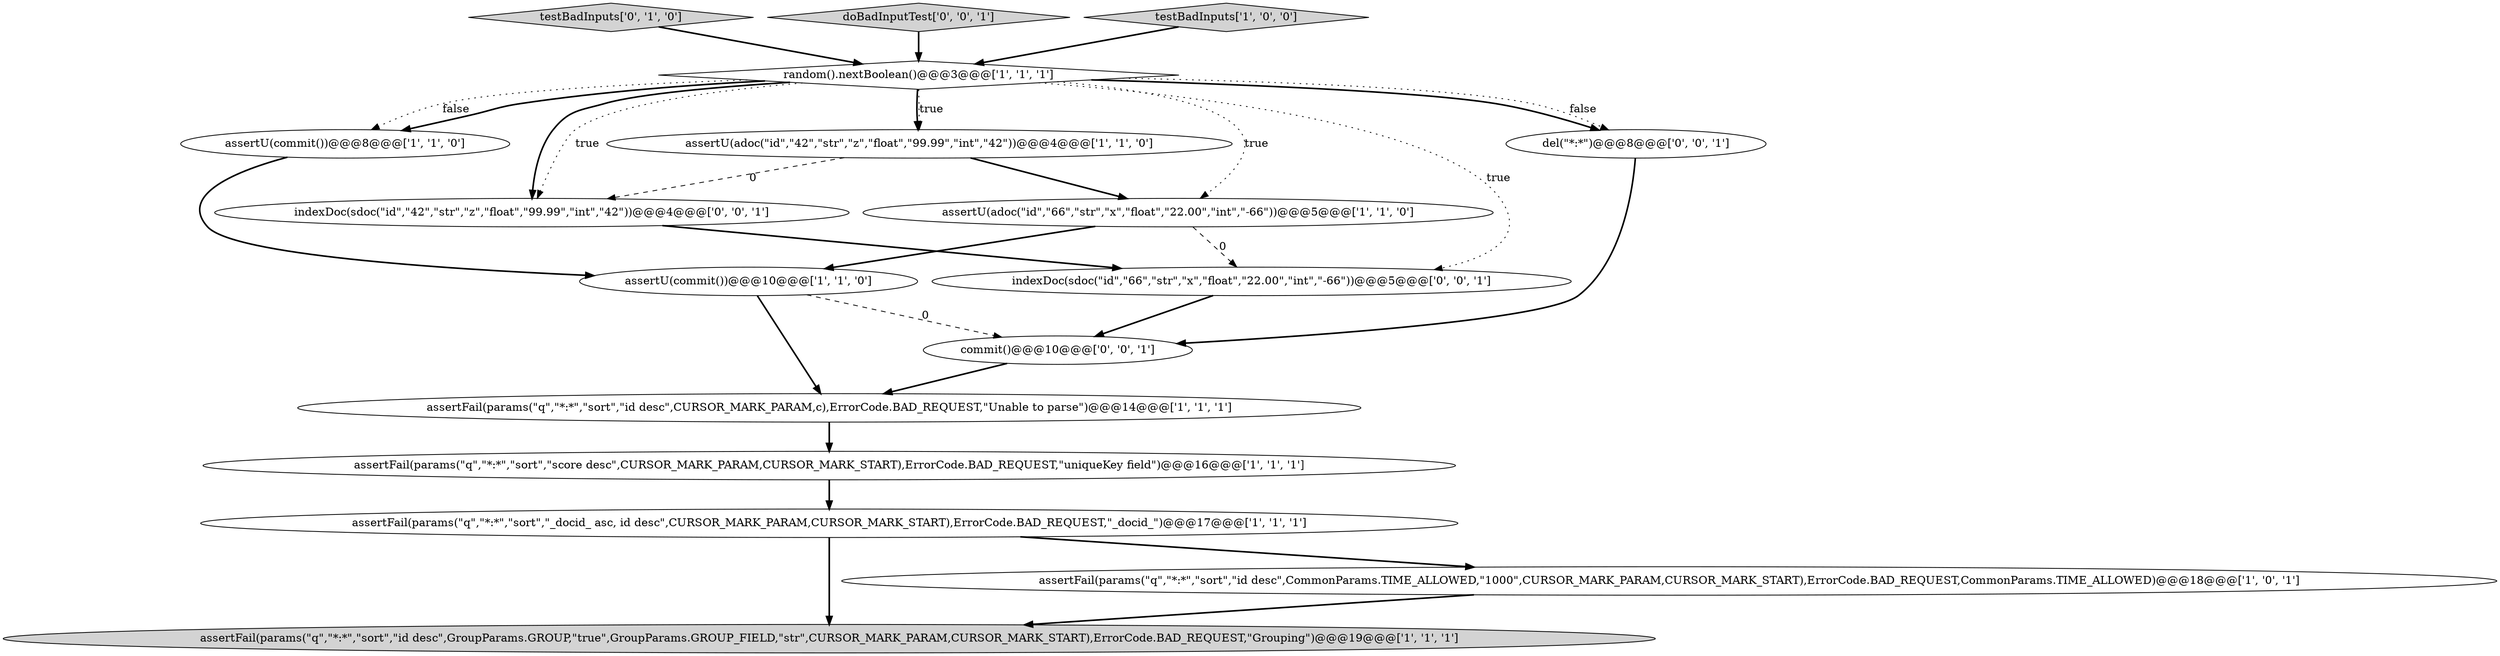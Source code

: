digraph {
0 [style = filled, label = "random().nextBoolean()@@@3@@@['1', '1', '1']", fillcolor = white, shape = diamond image = "AAA0AAABBB1BBB"];
9 [style = filled, label = "assertFail(params(\"q\",\"*:*\",\"sort\",\"id desc\",GroupParams.GROUP,\"true\",GroupParams.GROUP_FIELD,\"str\",CURSOR_MARK_PARAM,CURSOR_MARK_START),ErrorCode.BAD_REQUEST,\"Grouping\")@@@19@@@['1', '1', '1']", fillcolor = lightgray, shape = ellipse image = "AAA0AAABBB1BBB"];
3 [style = filled, label = "assertFail(params(\"q\",\"*:*\",\"sort\",\"score desc\",CURSOR_MARK_PARAM,CURSOR_MARK_START),ErrorCode.BAD_REQUEST,\"uniqueKey field\")@@@16@@@['1', '1', '1']", fillcolor = white, shape = ellipse image = "AAA0AAABBB1BBB"];
2 [style = filled, label = "assertFail(params(\"q\",\"*:*\",\"sort\",\"id desc\",CURSOR_MARK_PARAM,c),ErrorCode.BAD_REQUEST,\"Unable to parse\")@@@14@@@['1', '1', '1']", fillcolor = white, shape = ellipse image = "AAA0AAABBB1BBB"];
11 [style = filled, label = "testBadInputs['0', '1', '0']", fillcolor = lightgray, shape = diamond image = "AAA0AAABBB2BBB"];
16 [style = filled, label = "doBadInputTest['0', '0', '1']", fillcolor = lightgray, shape = diamond image = "AAA0AAABBB3BBB"];
4 [style = filled, label = "assertU(adoc(\"id\",\"42\",\"str\",\"z\",\"float\",\"99.99\",\"int\",\"42\"))@@@4@@@['1', '1', '0']", fillcolor = white, shape = ellipse image = "AAA0AAABBB1BBB"];
7 [style = filled, label = "assertU(adoc(\"id\",\"66\",\"str\",\"x\",\"float\",\"22.00\",\"int\",\"-66\"))@@@5@@@['1', '1', '0']", fillcolor = white, shape = ellipse image = "AAA0AAABBB1BBB"];
12 [style = filled, label = "indexDoc(sdoc(\"id\",\"66\",\"str\",\"x\",\"float\",\"22.00\",\"int\",\"-66\"))@@@5@@@['0', '0', '1']", fillcolor = white, shape = ellipse image = "AAA0AAABBB3BBB"];
10 [style = filled, label = "assertU(commit())@@@10@@@['1', '1', '0']", fillcolor = white, shape = ellipse image = "AAA0AAABBB1BBB"];
1 [style = filled, label = "testBadInputs['1', '0', '0']", fillcolor = lightgray, shape = diamond image = "AAA0AAABBB1BBB"];
14 [style = filled, label = "commit()@@@10@@@['0', '0', '1']", fillcolor = white, shape = ellipse image = "AAA0AAABBB3BBB"];
15 [style = filled, label = "indexDoc(sdoc(\"id\",\"42\",\"str\",\"z\",\"float\",\"99.99\",\"int\",\"42\"))@@@4@@@['0', '0', '1']", fillcolor = white, shape = ellipse image = "AAA0AAABBB3BBB"];
5 [style = filled, label = "assertU(commit())@@@8@@@['1', '1', '0']", fillcolor = white, shape = ellipse image = "AAA0AAABBB1BBB"];
6 [style = filled, label = "assertFail(params(\"q\",\"*:*\",\"sort\",\"_docid_ asc, id desc\",CURSOR_MARK_PARAM,CURSOR_MARK_START),ErrorCode.BAD_REQUEST,\"_docid_\")@@@17@@@['1', '1', '1']", fillcolor = white, shape = ellipse image = "AAA0AAABBB1BBB"];
13 [style = filled, label = "del(\"*:*\")@@@8@@@['0', '0', '1']", fillcolor = white, shape = ellipse image = "AAA0AAABBB3BBB"];
8 [style = filled, label = "assertFail(params(\"q\",\"*:*\",\"sort\",\"id desc\",CommonParams.TIME_ALLOWED,\"1000\",CURSOR_MARK_PARAM,CURSOR_MARK_START),ErrorCode.BAD_REQUEST,CommonParams.TIME_ALLOWED)@@@18@@@['1', '0', '1']", fillcolor = white, shape = ellipse image = "AAA0AAABBB1BBB"];
5->10 [style = bold, label=""];
0->12 [style = dotted, label="true"];
16->0 [style = bold, label=""];
0->13 [style = bold, label=""];
7->10 [style = bold, label=""];
0->15 [style = dotted, label="true"];
2->3 [style = bold, label=""];
0->4 [style = dotted, label="true"];
3->6 [style = bold, label=""];
1->0 [style = bold, label=""];
0->15 [style = bold, label=""];
4->7 [style = bold, label=""];
11->0 [style = bold, label=""];
0->4 [style = bold, label=""];
4->15 [style = dashed, label="0"];
6->8 [style = bold, label=""];
12->14 [style = bold, label=""];
8->9 [style = bold, label=""];
0->5 [style = dotted, label="false"];
7->12 [style = dashed, label="0"];
10->2 [style = bold, label=""];
15->12 [style = bold, label=""];
14->2 [style = bold, label=""];
0->13 [style = dotted, label="false"];
6->9 [style = bold, label=""];
13->14 [style = bold, label=""];
10->14 [style = dashed, label="0"];
0->7 [style = dotted, label="true"];
0->5 [style = bold, label=""];
}
